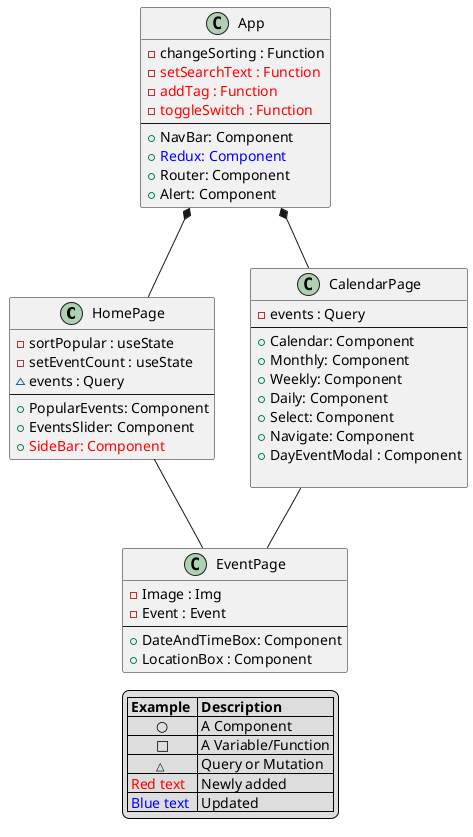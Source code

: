 @startuml FrontEndClassDiagram

class HomePage {
    - sortPopular : useState
    - setEventCount : useState
    ~ events : Query 
    --
    + PopularEvents: Component
    + EventsSlider: Component
    + <color:red>SideBar: Component
}

class App {
    - changeSorting : Function
    - <color:red>setSearchText : Function
    - <color:red>addTag : Function
    - <color:red>toggleSwitch : Function
    --
    + NavBar: Component
    + <color:blue>Redux: Component
    + Router: Component
    + Alert: Component
    }
class CalendarPage {
    - events : Query
    --
    + Calendar: Component
    + Monthly: Component
    + Weekly: Component
    + Daily: Component
    + Select: Component
    + Navigate: Component
    + DayEventModal : Component

}
class EventPage {
    -Image : Img
    -Event : Event
    --
    + DateAndTimeBox: Component
    + LocationBox : Component
}

App*-- HomePage    
App*-- CalendarPage  
CalendarPage-- EventPage 
HomePage-- EventPage
legend
    |= Example  |= Description |
    |        ○ | A Component |
    |        □ | A Variable/Function |
    |        <size:11>△ | Query or Mutation |
    |<color:red> Red text | Newly added|
    |<color:blue> Blue text | Updated |
endlegend
@enduml

class EventPage {
}
class AddEventPage {
}
class VerifyPage {
}
class AccountPage {
}
class LoginPage {
    }

